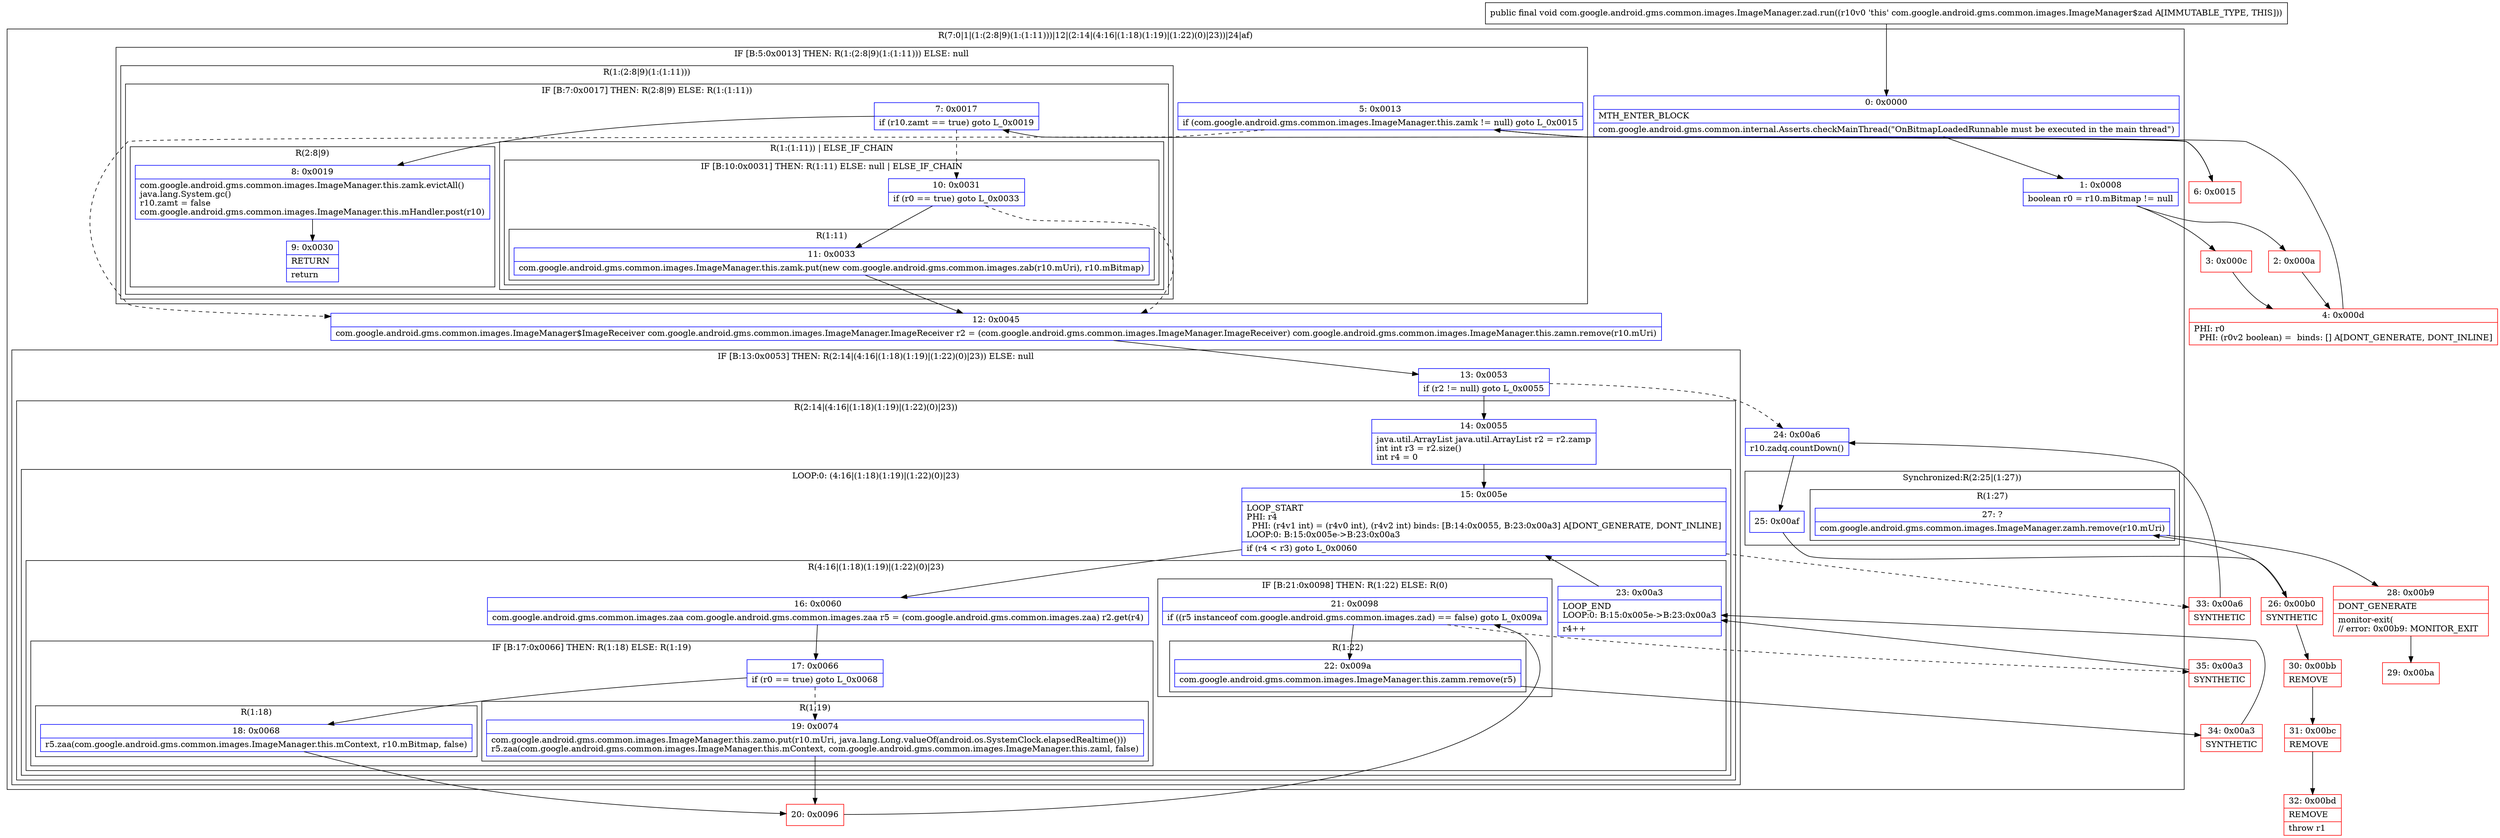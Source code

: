 digraph "CFG forcom.google.android.gms.common.images.ImageManager.zad.run()V" {
subgraph cluster_Region_632188643 {
label = "R(7:0|1|(1:(2:8|9)(1:(1:11)))|12|(2:14|(4:16|(1:18)(1:19)|(1:22)(0)|23))|24|af)";
node [shape=record,color=blue];
Node_0 [shape=record,label="{0\:\ 0x0000|MTH_ENTER_BLOCK\l|com.google.android.gms.common.internal.Asserts.checkMainThread(\"OnBitmapLoadedRunnable must be executed in the main thread\")\l}"];
Node_1 [shape=record,label="{1\:\ 0x0008|boolean r0 = r10.mBitmap != null\l}"];
subgraph cluster_IfRegion_1986857714 {
label = "IF [B:5:0x0013] THEN: R(1:(2:8|9)(1:(1:11))) ELSE: null";
node [shape=record,color=blue];
Node_5 [shape=record,label="{5\:\ 0x0013|if (com.google.android.gms.common.images.ImageManager.this.zamk != null) goto L_0x0015\l}"];
subgraph cluster_Region_394230170 {
label = "R(1:(2:8|9)(1:(1:11)))";
node [shape=record,color=blue];
subgraph cluster_IfRegion_1151520383 {
label = "IF [B:7:0x0017] THEN: R(2:8|9) ELSE: R(1:(1:11))";
node [shape=record,color=blue];
Node_7 [shape=record,label="{7\:\ 0x0017|if (r10.zamt == true) goto L_0x0019\l}"];
subgraph cluster_Region_156524342 {
label = "R(2:8|9)";
node [shape=record,color=blue];
Node_8 [shape=record,label="{8\:\ 0x0019|com.google.android.gms.common.images.ImageManager.this.zamk.evictAll()\ljava.lang.System.gc()\lr10.zamt = false\lcom.google.android.gms.common.images.ImageManager.this.mHandler.post(r10)\l}"];
Node_9 [shape=record,label="{9\:\ 0x0030|RETURN\l|return\l}"];
}
subgraph cluster_Region_393281140 {
label = "R(1:(1:11)) | ELSE_IF_CHAIN\l";
node [shape=record,color=blue];
subgraph cluster_IfRegion_1334423536 {
label = "IF [B:10:0x0031] THEN: R(1:11) ELSE: null | ELSE_IF_CHAIN\l";
node [shape=record,color=blue];
Node_10 [shape=record,label="{10\:\ 0x0031|if (r0 == true) goto L_0x0033\l}"];
subgraph cluster_Region_2075125417 {
label = "R(1:11)";
node [shape=record,color=blue];
Node_11 [shape=record,label="{11\:\ 0x0033|com.google.android.gms.common.images.ImageManager.this.zamk.put(new com.google.android.gms.common.images.zab(r10.mUri), r10.mBitmap)\l}"];
}
}
}
}
}
}
Node_12 [shape=record,label="{12\:\ 0x0045|com.google.android.gms.common.images.ImageManager$ImageReceiver com.google.android.gms.common.images.ImageManager.ImageReceiver r2 = (com.google.android.gms.common.images.ImageManager.ImageReceiver) com.google.android.gms.common.images.ImageManager.this.zamn.remove(r10.mUri)\l}"];
subgraph cluster_IfRegion_1697682101 {
label = "IF [B:13:0x0053] THEN: R(2:14|(4:16|(1:18)(1:19)|(1:22)(0)|23)) ELSE: null";
node [shape=record,color=blue];
Node_13 [shape=record,label="{13\:\ 0x0053|if (r2 != null) goto L_0x0055\l}"];
subgraph cluster_Region_859779462 {
label = "R(2:14|(4:16|(1:18)(1:19)|(1:22)(0)|23))";
node [shape=record,color=blue];
Node_14 [shape=record,label="{14\:\ 0x0055|java.util.ArrayList java.util.ArrayList r2 = r2.zamp\lint int r3 = r2.size()\lint r4 = 0\l}"];
subgraph cluster_LoopRegion_366063643 {
label = "LOOP:0: (4:16|(1:18)(1:19)|(1:22)(0)|23)";
node [shape=record,color=blue];
Node_15 [shape=record,label="{15\:\ 0x005e|LOOP_START\lPHI: r4 \l  PHI: (r4v1 int) = (r4v0 int), (r4v2 int) binds: [B:14:0x0055, B:23:0x00a3] A[DONT_GENERATE, DONT_INLINE]\lLOOP:0: B:15:0x005e\-\>B:23:0x00a3\l|if (r4 \< r3) goto L_0x0060\l}"];
subgraph cluster_Region_835452478 {
label = "R(4:16|(1:18)(1:19)|(1:22)(0)|23)";
node [shape=record,color=blue];
Node_16 [shape=record,label="{16\:\ 0x0060|com.google.android.gms.common.images.zaa com.google.android.gms.common.images.zaa r5 = (com.google.android.gms.common.images.zaa) r2.get(r4)\l}"];
subgraph cluster_IfRegion_1829320442 {
label = "IF [B:17:0x0066] THEN: R(1:18) ELSE: R(1:19)";
node [shape=record,color=blue];
Node_17 [shape=record,label="{17\:\ 0x0066|if (r0 == true) goto L_0x0068\l}"];
subgraph cluster_Region_1955933486 {
label = "R(1:18)";
node [shape=record,color=blue];
Node_18 [shape=record,label="{18\:\ 0x0068|r5.zaa(com.google.android.gms.common.images.ImageManager.this.mContext, r10.mBitmap, false)\l}"];
}
subgraph cluster_Region_1047298363 {
label = "R(1:19)";
node [shape=record,color=blue];
Node_19 [shape=record,label="{19\:\ 0x0074|com.google.android.gms.common.images.ImageManager.this.zamo.put(r10.mUri, java.lang.Long.valueOf(android.os.SystemClock.elapsedRealtime()))\lr5.zaa(com.google.android.gms.common.images.ImageManager.this.mContext, com.google.android.gms.common.images.ImageManager.this.zaml, false)\l}"];
}
}
subgraph cluster_IfRegion_1354277574 {
label = "IF [B:21:0x0098] THEN: R(1:22) ELSE: R(0)";
node [shape=record,color=blue];
Node_21 [shape=record,label="{21\:\ 0x0098|if ((r5 instanceof com.google.android.gms.common.images.zad) == false) goto L_0x009a\l}"];
subgraph cluster_Region_1215402402 {
label = "R(1:22)";
node [shape=record,color=blue];
Node_22 [shape=record,label="{22\:\ 0x009a|com.google.android.gms.common.images.ImageManager.this.zamm.remove(r5)\l}"];
}
subgraph cluster_Region_699141781 {
label = "R(0)";
node [shape=record,color=blue];
}
}
Node_23 [shape=record,label="{23\:\ 0x00a3|LOOP_END\lLOOP:0: B:15:0x005e\-\>B:23:0x00a3\l|r4++\l}"];
}
}
}
}
Node_24 [shape=record,label="{24\:\ 0x00a6|r10.zadq.countDown()\l}"];
subgraph cluster_SynchronizedRegion_44718457 {
label = "Synchronized:R(2:25|(1:27))";
node [shape=record,color=blue];
Node_25 [shape=record,label="{25\:\ 0x00af}"];
subgraph cluster_Region_314147846 {
label = "R(1:27)";
node [shape=record,color=blue];
Node_27 [shape=record,label="{27\:\ ?|com.google.android.gms.common.images.ImageManager.zamh.remove(r10.mUri)\l}"];
}
}
}
Node_2 [shape=record,color=red,label="{2\:\ 0x000a}"];
Node_3 [shape=record,color=red,label="{3\:\ 0x000c}"];
Node_4 [shape=record,color=red,label="{4\:\ 0x000d|PHI: r0 \l  PHI: (r0v2 boolean) =  binds: [] A[DONT_GENERATE, DONT_INLINE]\l}"];
Node_6 [shape=record,color=red,label="{6\:\ 0x0015}"];
Node_20 [shape=record,color=red,label="{20\:\ 0x0096}"];
Node_26 [shape=record,color=red,label="{26\:\ 0x00b0|SYNTHETIC\l}"];
Node_28 [shape=record,color=red,label="{28\:\ 0x00b9|DONT_GENERATE\l|monitor\-exit(\l\/\/ error: 0x00b9: MONITOR_EXIT  \l}"];
Node_29 [shape=record,color=red,label="{29\:\ 0x00ba}"];
Node_30 [shape=record,color=red,label="{30\:\ 0x00bb|REMOVE\l}"];
Node_31 [shape=record,color=red,label="{31\:\ 0x00bc|REMOVE\l}"];
Node_32 [shape=record,color=red,label="{32\:\ 0x00bd|REMOVE\l|throw r1\l}"];
Node_33 [shape=record,color=red,label="{33\:\ 0x00a6|SYNTHETIC\l}"];
Node_34 [shape=record,color=red,label="{34\:\ 0x00a3|SYNTHETIC\l}"];
Node_35 [shape=record,color=red,label="{35\:\ 0x00a3|SYNTHETIC\l}"];
MethodNode[shape=record,label="{public final void com.google.android.gms.common.images.ImageManager.zad.run((r10v0 'this' com.google.android.gms.common.images.ImageManager$zad A[IMMUTABLE_TYPE, THIS])) }"];
MethodNode -> Node_0;
Node_0 -> Node_1;
Node_1 -> Node_2;
Node_1 -> Node_3;
Node_5 -> Node_6;
Node_5 -> Node_12[style=dashed];
Node_7 -> Node_8;
Node_7 -> Node_10[style=dashed];
Node_8 -> Node_9;
Node_10 -> Node_11;
Node_10 -> Node_12[style=dashed];
Node_11 -> Node_12;
Node_12 -> Node_13;
Node_13 -> Node_14;
Node_13 -> Node_24[style=dashed];
Node_14 -> Node_15;
Node_15 -> Node_16;
Node_15 -> Node_33[style=dashed];
Node_16 -> Node_17;
Node_17 -> Node_18;
Node_17 -> Node_19[style=dashed];
Node_18 -> Node_20;
Node_19 -> Node_20;
Node_21 -> Node_22;
Node_21 -> Node_35[style=dashed];
Node_22 -> Node_34;
Node_23 -> Node_15;
Node_24 -> Node_25;
Node_25 -> Node_26;
Node_27 -> Node_28;
Node_2 -> Node_4;
Node_3 -> Node_4;
Node_4 -> Node_5;
Node_6 -> Node_7;
Node_20 -> Node_21;
Node_26 -> Node_27;
Node_26 -> Node_30;
Node_28 -> Node_29;
Node_30 -> Node_31;
Node_31 -> Node_32;
Node_33 -> Node_24;
Node_34 -> Node_23;
Node_35 -> Node_23;
}

